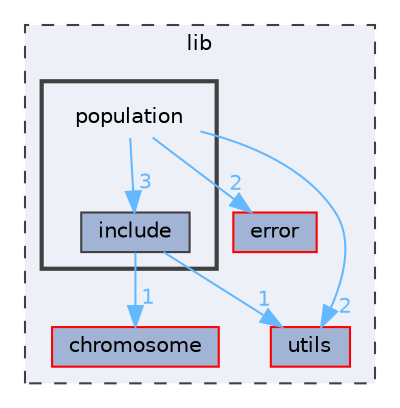 digraph "lib/population"
{
 // LATEX_PDF_SIZE
  bgcolor="transparent";
  edge [fontname=Helvetica,fontsize=10,labelfontname=Helvetica,labelfontsize=10];
  node [fontname=Helvetica,fontsize=10,shape=box,height=0.2,width=0.4];
  compound=true
  subgraph clusterdir_97aefd0d527b934f1d99a682da8fe6a9 {
    graph [ bgcolor="#edf0f7", pencolor="grey25", label="lib", fontname=Helvetica,fontsize=10 style="filled,dashed", URL="dir_97aefd0d527b934f1d99a682da8fe6a9.html",tooltip=""]
  dir_10d26e58304c18eadb892a0e1b7b93de [label="error", fillcolor="#a2b4d6", color="red", style="filled", URL="dir_10d26e58304c18eadb892a0e1b7b93de.html",tooltip=""];
  dir_4ce02b87227cef1244bdd1fa3b12a08b [label="utils", fillcolor="#a2b4d6", color="red", style="filled", URL="dir_4ce02b87227cef1244bdd1fa3b12a08b.html",tooltip=""];
  dir_28bd77c38ae26718d4d5cff1fc81c55c [label="chromosome", fillcolor="#a2b4d6", color="red", style="filled", URL="dir_28bd77c38ae26718d4d5cff1fc81c55c.html",tooltip=""];
  subgraph clusterdir_6e380214a40d15c3f3c80c4f7c122ba3 {
    graph [ bgcolor="#edf0f7", pencolor="grey25", label="", fontname=Helvetica,fontsize=10 style="filled,bold", URL="dir_6e380214a40d15c3f3c80c4f7c122ba3.html",tooltip=""]
    dir_6e380214a40d15c3f3c80c4f7c122ba3 [shape=plaintext, label="population"];
  dir_4f7908d82a8f0b4980ef77791422afbb [label="include", fillcolor="#a2b4d6", color="grey25", style="filled", URL="dir_4f7908d82a8f0b4980ef77791422afbb.html",tooltip=""];
  }
  }
  dir_6e380214a40d15c3f3c80c4f7c122ba3->dir_10d26e58304c18eadb892a0e1b7b93de [headlabel="2", labeldistance=1.5 headhref="dir_000013_000002.html" color="steelblue1" fontcolor="steelblue1"];
  dir_6e380214a40d15c3f3c80c4f7c122ba3->dir_4ce02b87227cef1244bdd1fa3b12a08b [headlabel="2", labeldistance=1.5 headhref="dir_000013_000016.html" color="steelblue1" fontcolor="steelblue1"];
  dir_6e380214a40d15c3f3c80c4f7c122ba3->dir_4f7908d82a8f0b4980ef77791422afbb [headlabel="3", labeldistance=1.5 headhref="dir_000013_000010.html" color="steelblue1" fontcolor="steelblue1"];
  dir_4f7908d82a8f0b4980ef77791422afbb->dir_28bd77c38ae26718d4d5cff1fc81c55c [headlabel="1", labeldistance=1.5 headhref="dir_000010_000000.html" color="steelblue1" fontcolor="steelblue1"];
  dir_4f7908d82a8f0b4980ef77791422afbb->dir_4ce02b87227cef1244bdd1fa3b12a08b [headlabel="1", labeldistance=1.5 headhref="dir_000010_000016.html" color="steelblue1" fontcolor="steelblue1"];
}

